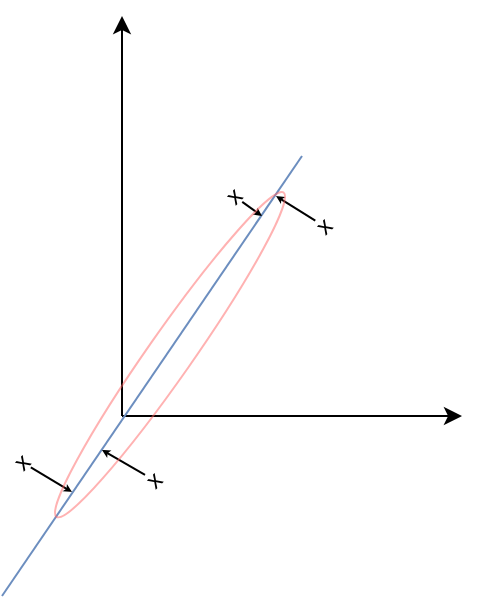 <mxfile version="17.4.6" type="device"><diagram id="r4Xi-zeiHKshi8-fKuTa" name="Page-1"><mxGraphModel dx="259" dy="380" grid="1" gridSize="10" guides="1" tooltips="1" connect="1" arrows="1" fold="1" page="1" pageScale="1" pageWidth="827" pageHeight="1169" math="0" shadow="0"><root><mxCell id="0"/><mxCell id="1" parent="0"/><mxCell id="awKIRHBCwUkcCKA9g07n-1" value="" style="endArrow=classic;html=1;rounded=0;" parent="1" edge="1"><mxGeometry width="50" height="50" relative="1" as="geometry"><mxPoint x="200" y="400" as="sourcePoint"/><mxPoint x="200" y="200" as="targetPoint"/></mxGeometry></mxCell><mxCell id="awKIRHBCwUkcCKA9g07n-2" value="" style="endArrow=classic;html=1;rounded=0;" parent="1" edge="1"><mxGeometry width="50" height="50" relative="1" as="geometry"><mxPoint x="200" y="400" as="sourcePoint"/><mxPoint x="370" y="400" as="targetPoint"/></mxGeometry></mxCell><mxCell id="awKIRHBCwUkcCKA9g07n-3" value="" style="endArrow=none;html=1;rounded=0;fillColor=#dae8fc;strokeColor=#6c8ebf;" parent="1" edge="1"><mxGeometry width="50" height="50" relative="1" as="geometry"><mxPoint x="290" y="270" as="sourcePoint"/><mxPoint x="140" y="490" as="targetPoint"/></mxGeometry></mxCell><mxCell id="LTpa3RVTphw-NQHWJ2nb-21" style="edgeStyle=none;rounded=0;orthogonalLoop=1;jettySize=auto;html=1;startSize=1;endSize=1;" edge="1" parent="1" source="awKIRHBCwUkcCKA9g07n-15"><mxGeometry relative="1" as="geometry"><mxPoint x="277" y="290" as="targetPoint"/></mxGeometry></mxCell><mxCell id="awKIRHBCwUkcCKA9g07n-15" value="x" style="text;html=1;strokeColor=none;fillColor=none;align=center;verticalAlign=middle;whiteSpace=wrap;rounded=0;rotation=-45;" parent="1" vertex="1"><mxGeometry x="296" y="300" width="10" height="10" as="geometry"/></mxCell><mxCell id="LTpa3RVTphw-NQHWJ2nb-20" style="edgeStyle=none;rounded=0;orthogonalLoop=1;jettySize=auto;html=1;startSize=1;endSize=1;" edge="1" parent="1" source="LTpa3RVTphw-NQHWJ2nb-3"><mxGeometry relative="1" as="geometry"><mxPoint x="270" y="300" as="targetPoint"/></mxGeometry></mxCell><mxCell id="LTpa3RVTphw-NQHWJ2nb-3" value="x" style="text;html=1;strokeColor=none;fillColor=none;align=center;verticalAlign=middle;whiteSpace=wrap;rounded=0;rotation=-45;" vertex="1" parent="1"><mxGeometry x="251" y="285" width="10" height="10" as="geometry"/></mxCell><mxCell id="LTpa3RVTphw-NQHWJ2nb-23" style="edgeStyle=none;rounded=0;orthogonalLoop=1;jettySize=auto;html=1;startSize=1;endSize=1;" edge="1" parent="1" source="LTpa3RVTphw-NQHWJ2nb-4"><mxGeometry relative="1" as="geometry"><mxPoint x="190" y="417" as="targetPoint"/></mxGeometry></mxCell><mxCell id="LTpa3RVTphw-NQHWJ2nb-4" value="x" style="text;html=1;strokeColor=none;fillColor=none;align=center;verticalAlign=middle;whiteSpace=wrap;rounded=0;rotation=-45;" vertex="1" parent="1"><mxGeometry x="211" y="427" width="10" height="10" as="geometry"/></mxCell><mxCell id="LTpa3RVTphw-NQHWJ2nb-22" style="edgeStyle=none;rounded=0;orthogonalLoop=1;jettySize=auto;html=1;startSize=1;endSize=1;" edge="1" parent="1" source="LTpa3RVTphw-NQHWJ2nb-5"><mxGeometry relative="1" as="geometry"><mxPoint x="175" y="438" as="targetPoint"/></mxGeometry></mxCell><mxCell id="LTpa3RVTphw-NQHWJ2nb-5" value="x" style="text;html=1;strokeColor=none;fillColor=none;align=center;verticalAlign=middle;whiteSpace=wrap;rounded=0;rotation=-45;" vertex="1" parent="1"><mxGeometry x="145" y="418" width="10" height="10" as="geometry"/></mxCell><mxCell id="LTpa3RVTphw-NQHWJ2nb-24" value="" style="ellipse;whiteSpace=wrap;html=1;rotation=-55;fillColor=none;strokeColor=#FF6666;opacity=50;" vertex="1" parent="1"><mxGeometry x="125.04" y="358.21" width="197.95" height="22.28" as="geometry"/></mxCell></root></mxGraphModel></diagram></mxfile>